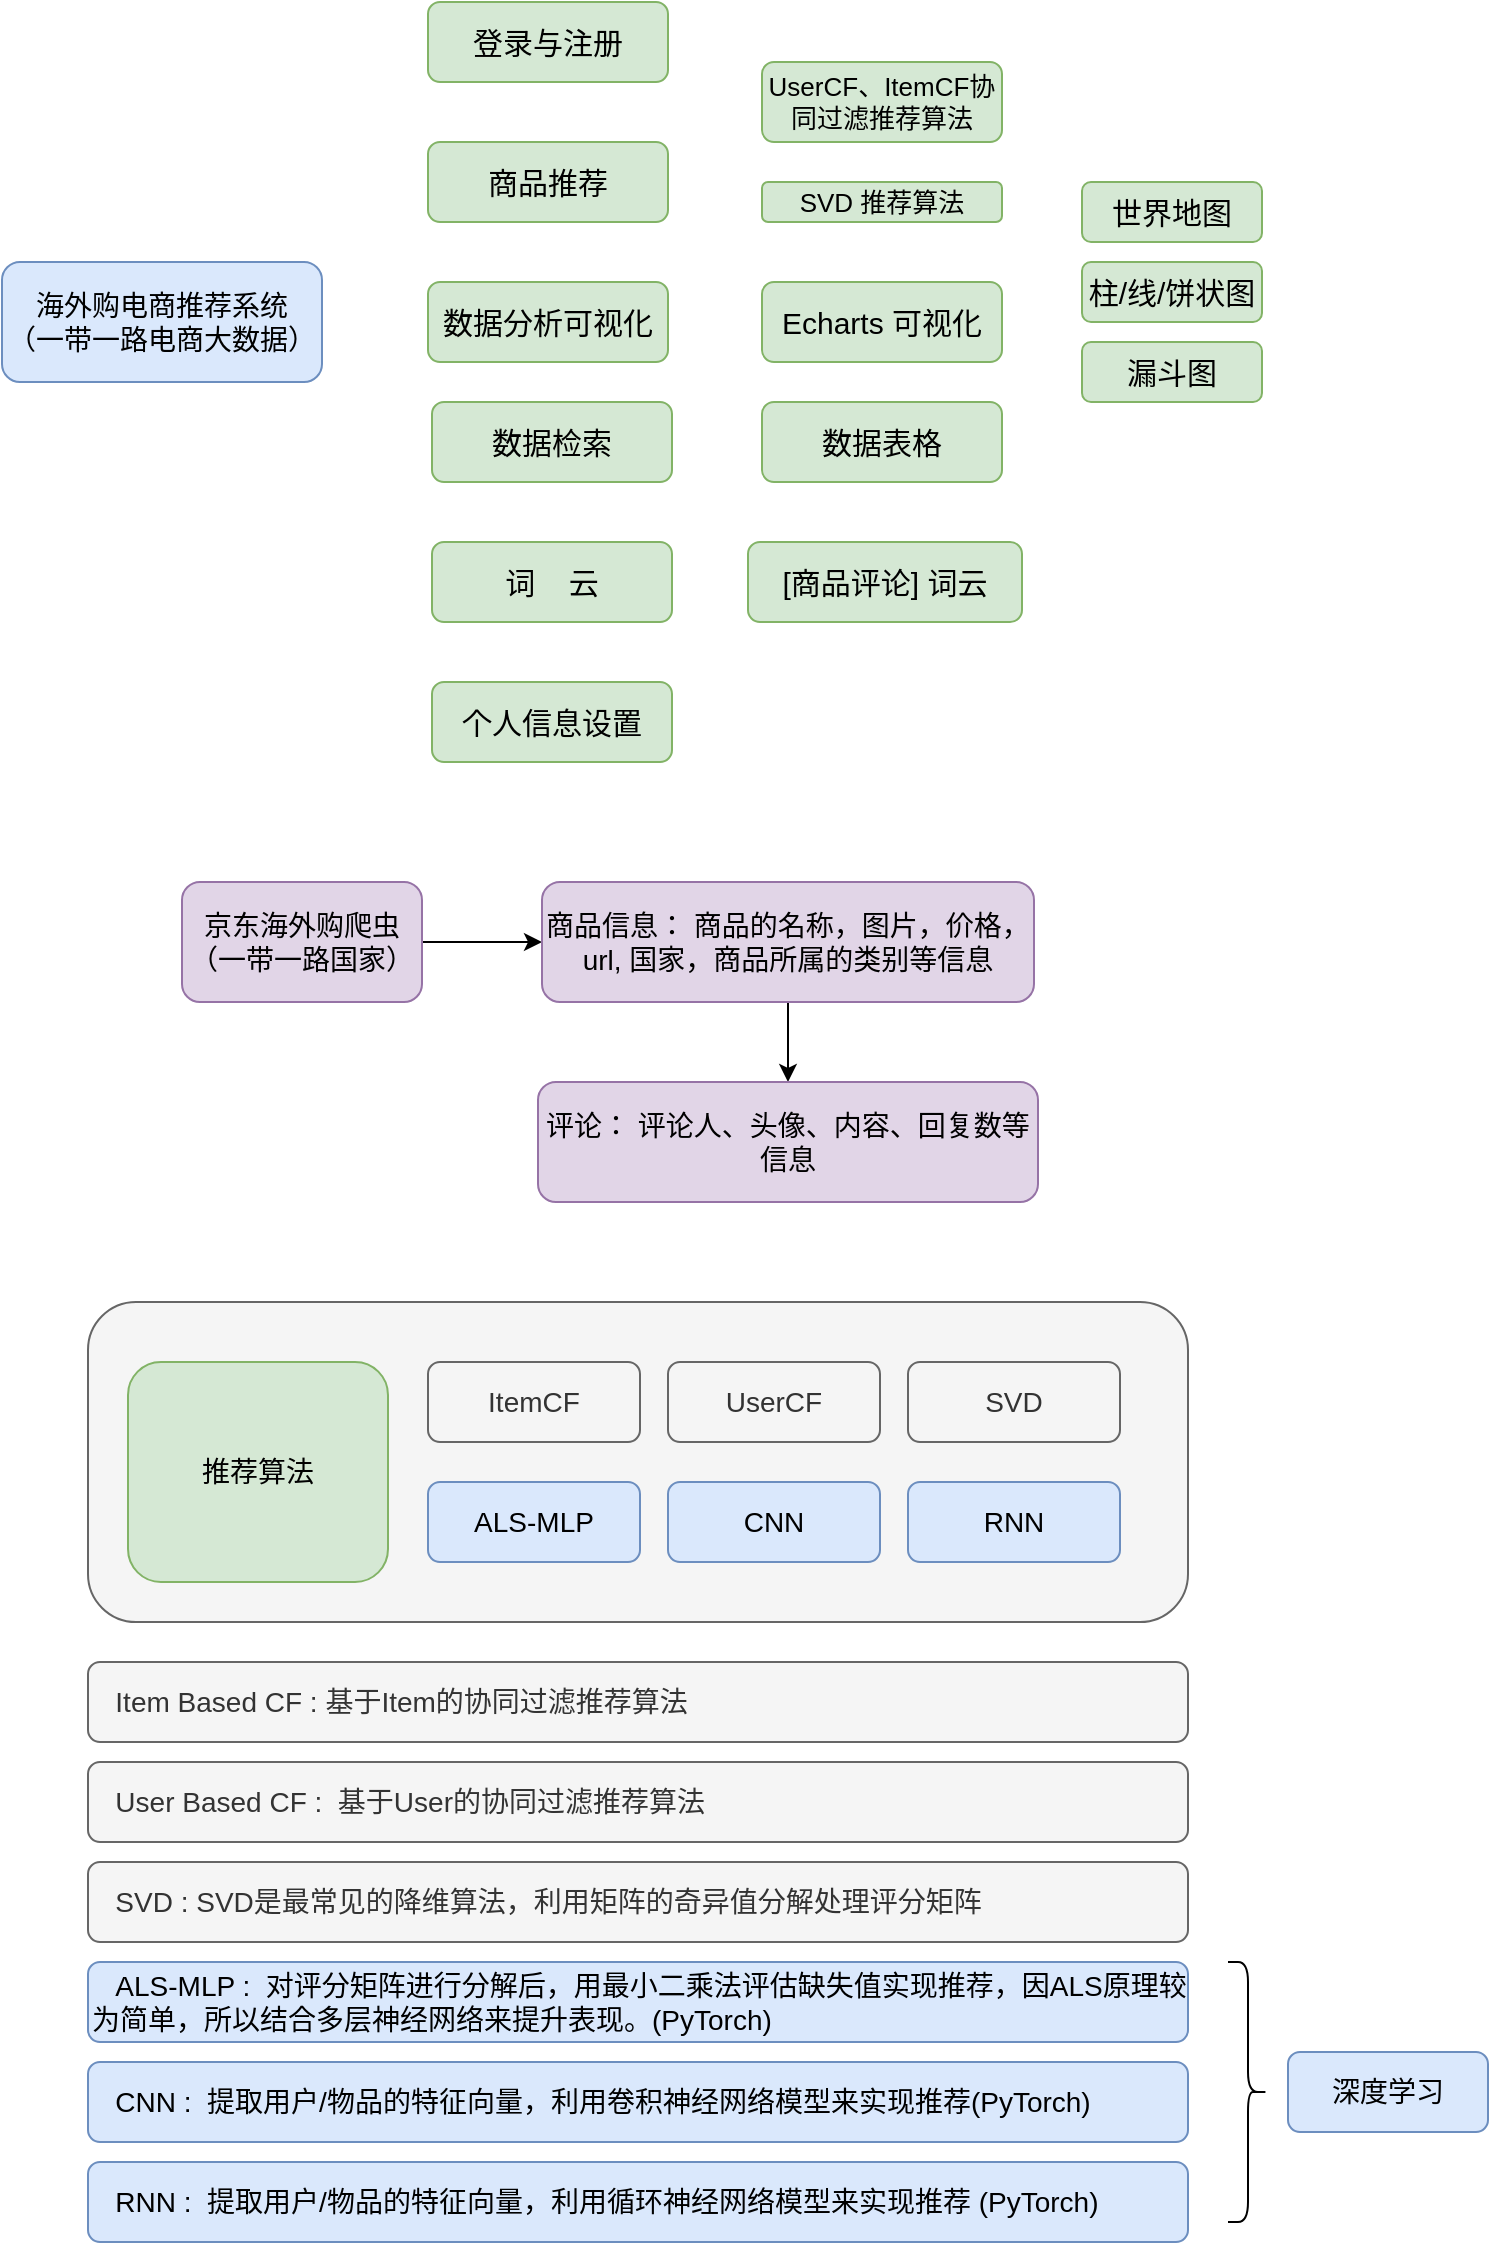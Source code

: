 <mxfile version="20.1.4" type="github">
  <diagram id="VOp5mjlp2HQmrB3yNQmH" name="第 1 页">
    <mxGraphModel dx="981" dy="548" grid="1" gridSize="10" guides="1" tooltips="1" connect="1" arrows="1" fold="1" page="1" pageScale="1" pageWidth="827" pageHeight="1169" math="0" shadow="0">
      <root>
        <mxCell id="0" />
        <mxCell id="1" parent="0" />
        <mxCell id="-aMOJ7WB9ZFkgqsZZZWB-4" style="edgeStyle=orthogonalEdgeStyle;rounded=0;orthogonalLoop=1;jettySize=auto;html=1;exitX=1;exitY=0.5;exitDx=0;exitDy=0;entryX=0;entryY=0.5;entryDx=0;entryDy=0;fontSize=14;" edge="1" parent="1" source="-aMOJ7WB9ZFkgqsZZZWB-1" target="-aMOJ7WB9ZFkgqsZZZWB-2">
          <mxGeometry relative="1" as="geometry" />
        </mxCell>
        <mxCell id="-aMOJ7WB9ZFkgqsZZZWB-1" value="京东海外购爬虫&lt;br style=&quot;font-size: 14px;&quot;&gt;（一带一路国家）" style="rounded=1;whiteSpace=wrap;html=1;fillColor=#e1d5e7;strokeColor=#9673a6;fontSize=14;" vertex="1" parent="1">
          <mxGeometry x="150" y="470" width="120" height="60" as="geometry" />
        </mxCell>
        <mxCell id="-aMOJ7WB9ZFkgqsZZZWB-5" style="edgeStyle=orthogonalEdgeStyle;rounded=0;orthogonalLoop=1;jettySize=auto;html=1;exitX=0.5;exitY=1;exitDx=0;exitDy=0;entryX=0.5;entryY=0;entryDx=0;entryDy=0;fontSize=14;" edge="1" parent="1" source="-aMOJ7WB9ZFkgqsZZZWB-2" target="-aMOJ7WB9ZFkgqsZZZWB-3">
          <mxGeometry relative="1" as="geometry" />
        </mxCell>
        <mxCell id="-aMOJ7WB9ZFkgqsZZZWB-2" value="商品信息： 商品的名称，图片，价格，url, 国家，商品所属的类别等信息" style="rounded=1;whiteSpace=wrap;html=1;fillColor=#e1d5e7;strokeColor=#9673a6;fontSize=14;" vertex="1" parent="1">
          <mxGeometry x="330" y="470" width="246" height="60" as="geometry" />
        </mxCell>
        <mxCell id="-aMOJ7WB9ZFkgqsZZZWB-3" value="评论： 评论人、头像、内容、回复数等信息" style="rounded=1;whiteSpace=wrap;html=1;fillColor=#e1d5e7;strokeColor=#9673a6;fontSize=14;" vertex="1" parent="1">
          <mxGeometry x="328" y="570" width="250" height="60" as="geometry" />
        </mxCell>
        <mxCell id="-aMOJ7WB9ZFkgqsZZZWB-12" value="" style="rounded=1;whiteSpace=wrap;html=1;fontSize=14;fillColor=#f5f5f5;strokeColor=#666666;fontColor=#333333;" vertex="1" parent="1">
          <mxGeometry x="103" y="680" width="550" height="160" as="geometry" />
        </mxCell>
        <mxCell id="-aMOJ7WB9ZFkgqsZZZWB-6" value="推荐算法" style="rounded=1;whiteSpace=wrap;html=1;fontSize=14;fillColor=#d5e8d4;strokeColor=#82b366;" vertex="1" parent="1">
          <mxGeometry x="123" y="710" width="130" height="110" as="geometry" />
        </mxCell>
        <mxCell id="-aMOJ7WB9ZFkgqsZZZWB-7" value="ItemCF" style="rounded=1;whiteSpace=wrap;html=1;fontSize=14;fillColor=#f5f5f5;strokeColor=#666666;fontColor=#333333;" vertex="1" parent="1">
          <mxGeometry x="273" y="710" width="106" height="40" as="geometry" />
        </mxCell>
        <mxCell id="-aMOJ7WB9ZFkgqsZZZWB-10" value="UserCF" style="rounded=1;whiteSpace=wrap;html=1;fontSize=14;fillColor=#f5f5f5;strokeColor=#666666;fontColor=#333333;" vertex="1" parent="1">
          <mxGeometry x="393" y="710" width="106" height="40" as="geometry" />
        </mxCell>
        <mxCell id="-aMOJ7WB9ZFkgqsZZZWB-11" value="SVD" style="rounded=1;whiteSpace=wrap;html=1;fontSize=14;fillColor=#f5f5f5;strokeColor=#666666;fontColor=#333333;" vertex="1" parent="1">
          <mxGeometry x="513" y="710" width="106" height="40" as="geometry" />
        </mxCell>
        <mxCell id="-aMOJ7WB9ZFkgqsZZZWB-13" value="ALS-MLP" style="rounded=1;whiteSpace=wrap;html=1;fontSize=14;fillColor=#dae8fc;strokeColor=#6c8ebf;" vertex="1" parent="1">
          <mxGeometry x="273" y="770" width="106" height="40" as="geometry" />
        </mxCell>
        <mxCell id="-aMOJ7WB9ZFkgqsZZZWB-14" value="CNN" style="rounded=1;whiteSpace=wrap;html=1;fontSize=14;fillColor=#dae8fc;strokeColor=#6c8ebf;" vertex="1" parent="1">
          <mxGeometry x="393" y="770" width="106" height="40" as="geometry" />
        </mxCell>
        <mxCell id="-aMOJ7WB9ZFkgqsZZZWB-15" value="RNN" style="rounded=1;whiteSpace=wrap;html=1;fontSize=14;fillColor=#dae8fc;strokeColor=#6c8ebf;" vertex="1" parent="1">
          <mxGeometry x="513" y="770" width="106" height="40" as="geometry" />
        </mxCell>
        <mxCell id="-aMOJ7WB9ZFkgqsZZZWB-16" value="&amp;nbsp; &amp;nbsp;Item Based CF : 基于Item的协同过滤推荐算法&amp;nbsp;" style="rounded=1;whiteSpace=wrap;html=1;fontSize=14;fillColor=#f5f5f5;strokeColor=#666666;fontColor=#333333;align=left;" vertex="1" parent="1">
          <mxGeometry x="103" y="860" width="550" height="40" as="geometry" />
        </mxCell>
        <mxCell id="-aMOJ7WB9ZFkgqsZZZWB-17" value="&amp;nbsp; &amp;nbsp;User Based CF :&amp;nbsp; 基于User的协同过滤推荐算法" style="rounded=1;whiteSpace=wrap;html=1;fontSize=14;fillColor=#f5f5f5;strokeColor=#666666;fontColor=#333333;align=left;" vertex="1" parent="1">
          <mxGeometry x="103" y="910" width="550" height="40" as="geometry" />
        </mxCell>
        <mxCell id="-aMOJ7WB9ZFkgqsZZZWB-18" value="&amp;nbsp; &amp;nbsp;SVD : SVD是最常见的降维算法，利用矩阵的奇异值分解处理评分矩阵" style="rounded=1;whiteSpace=wrap;html=1;fontSize=14;fillColor=#f5f5f5;strokeColor=#666666;fontColor=#333333;align=left;" vertex="1" parent="1">
          <mxGeometry x="103" y="960" width="550" height="40" as="geometry" />
        </mxCell>
        <mxCell id="-aMOJ7WB9ZFkgqsZZZWB-19" value="&amp;nbsp; &amp;nbsp;ALS-MLP :&amp;nbsp; 对评分矩阵进行分解后，用最小二乘法评估缺失值实现推荐，因ALS原理较为简单，所以结合多层神经网络来提升表现。(PyTorch)" style="rounded=1;whiteSpace=wrap;html=1;fontSize=14;fillColor=#dae8fc;strokeColor=#6c8ebf;align=left;" vertex="1" parent="1">
          <mxGeometry x="103" y="1010" width="550" height="40" as="geometry" />
        </mxCell>
        <mxCell id="-aMOJ7WB9ZFkgqsZZZWB-20" value="&amp;nbsp; &amp;nbsp;CNN :&amp;nbsp; 提取用户/物品的特征向量，利用卷积神经网络模型来实现推荐(PyTorch)" style="rounded=1;whiteSpace=wrap;html=1;fontSize=14;fillColor=#dae8fc;strokeColor=#6c8ebf;align=left;" vertex="1" parent="1">
          <mxGeometry x="103" y="1060" width="550" height="40" as="geometry" />
        </mxCell>
        <mxCell id="-aMOJ7WB9ZFkgqsZZZWB-21" value="&amp;nbsp; &amp;nbsp;RNN :&amp;nbsp; 提取用户/物品的特征向量，利用循环神经网络模型来实现推荐 (PyTorch)" style="rounded=1;whiteSpace=wrap;html=1;fontSize=14;fillColor=#dae8fc;strokeColor=#6c8ebf;align=left;" vertex="1" parent="1">
          <mxGeometry x="103" y="1110" width="550" height="40" as="geometry" />
        </mxCell>
        <mxCell id="-aMOJ7WB9ZFkgqsZZZWB-22" value="" style="shape=curlyBracket;whiteSpace=wrap;html=1;rounded=1;flipH=1;fontSize=14;" vertex="1" parent="1">
          <mxGeometry x="673" y="1010" width="20" height="130" as="geometry" />
        </mxCell>
        <mxCell id="-aMOJ7WB9ZFkgqsZZZWB-23" value="深度学习" style="rounded=1;whiteSpace=wrap;html=1;fontSize=14;fillColor=#dae8fc;strokeColor=#6c8ebf;align=center;" vertex="1" parent="1">
          <mxGeometry x="703" y="1055" width="100" height="40" as="geometry" />
        </mxCell>
        <mxCell id="-aMOJ7WB9ZFkgqsZZZWB-25" value="海外购电商推荐系统&lt;br&gt;（一带一路电商大数据）" style="rounded=1;whiteSpace=wrap;html=1;fontSize=14;fillColor=#dae8fc;strokeColor=#6c8ebf;" vertex="1" parent="1">
          <mxGeometry x="60" y="160" width="160" height="60" as="geometry" />
        </mxCell>
        <mxCell id="-aMOJ7WB9ZFkgqsZZZWB-35" value="登录与注册" style="rounded=1;whiteSpace=wrap;html=1;fontSize=15;fillColor=#d5e8d4;strokeColor=#82b366;" vertex="1" parent="1">
          <mxGeometry x="273" y="30" width="120" height="40" as="geometry" />
        </mxCell>
        <mxCell id="-aMOJ7WB9ZFkgqsZZZWB-36" value="数据分析可视化" style="rounded=1;whiteSpace=wrap;html=1;fontSize=15;fillColor=#d5e8d4;strokeColor=#82b366;" vertex="1" parent="1">
          <mxGeometry x="273" y="170" width="120" height="40" as="geometry" />
        </mxCell>
        <mxCell id="-aMOJ7WB9ZFkgqsZZZWB-37" value="词&amp;nbsp; &amp;nbsp; 云" style="rounded=1;whiteSpace=wrap;html=1;fontSize=15;fillColor=#d5e8d4;strokeColor=#82b366;" vertex="1" parent="1">
          <mxGeometry x="275" y="300" width="120" height="40" as="geometry" />
        </mxCell>
        <mxCell id="-aMOJ7WB9ZFkgqsZZZWB-38" value="[商品评论] 词云" style="rounded=1;whiteSpace=wrap;html=1;fontSize=15;fillColor=#d5e8d4;strokeColor=#82b366;" vertex="1" parent="1">
          <mxGeometry x="433" y="300" width="137" height="40" as="geometry" />
        </mxCell>
        <mxCell id="-aMOJ7WB9ZFkgqsZZZWB-39" value="商品推荐" style="rounded=1;whiteSpace=wrap;html=1;fontSize=15;fillColor=#d5e8d4;strokeColor=#82b366;" vertex="1" parent="1">
          <mxGeometry x="273" y="100" width="120" height="40" as="geometry" />
        </mxCell>
        <mxCell id="-aMOJ7WB9ZFkgqsZZZWB-40" value="数据检索" style="rounded=1;whiteSpace=wrap;html=1;fontSize=15;fillColor=#d5e8d4;strokeColor=#82b366;" vertex="1" parent="1">
          <mxGeometry x="275" y="230" width="120" height="40" as="geometry" />
        </mxCell>
        <mxCell id="-aMOJ7WB9ZFkgqsZZZWB-41" value="UserCF、ItemCF协同过滤推荐算法" style="rounded=1;whiteSpace=wrap;html=1;fontSize=13;fillColor=#d5e8d4;strokeColor=#82b366;" vertex="1" parent="1">
          <mxGeometry x="440" y="60" width="120" height="40" as="geometry" />
        </mxCell>
        <mxCell id="-aMOJ7WB9ZFkgqsZZZWB-43" value="SVD 推荐算法" style="rounded=1;whiteSpace=wrap;html=1;fontSize=13;fillColor=#d5e8d4;strokeColor=#82b366;" vertex="1" parent="1">
          <mxGeometry x="440" y="120" width="120" height="20" as="geometry" />
        </mxCell>
        <mxCell id="-aMOJ7WB9ZFkgqsZZZWB-44" value="Echarts 可视化" style="rounded=1;whiteSpace=wrap;html=1;fontSize=15;fillColor=#d5e8d4;strokeColor=#82b366;" vertex="1" parent="1">
          <mxGeometry x="440" y="170" width="120" height="40" as="geometry" />
        </mxCell>
        <mxCell id="-aMOJ7WB9ZFkgqsZZZWB-45" value="世界地图" style="rounded=1;whiteSpace=wrap;html=1;fontSize=15;fillColor=#d5e8d4;strokeColor=#82b366;" vertex="1" parent="1">
          <mxGeometry x="600" y="120" width="90" height="30" as="geometry" />
        </mxCell>
        <mxCell id="-aMOJ7WB9ZFkgqsZZZWB-46" value="柱/线/饼状图" style="rounded=1;whiteSpace=wrap;html=1;fontSize=15;fillColor=#d5e8d4;strokeColor=#82b366;" vertex="1" parent="1">
          <mxGeometry x="600" y="160" width="90" height="30" as="geometry" />
        </mxCell>
        <mxCell id="-aMOJ7WB9ZFkgqsZZZWB-47" value="漏斗图" style="rounded=1;whiteSpace=wrap;html=1;fontSize=15;fillColor=#d5e8d4;strokeColor=#82b366;" vertex="1" parent="1">
          <mxGeometry x="600" y="200" width="90" height="30" as="geometry" />
        </mxCell>
        <mxCell id="-aMOJ7WB9ZFkgqsZZZWB-48" value="数据表格" style="rounded=1;whiteSpace=wrap;html=1;fontSize=15;fillColor=#d5e8d4;strokeColor=#82b366;" vertex="1" parent="1">
          <mxGeometry x="440" y="230" width="120" height="40" as="geometry" />
        </mxCell>
        <mxCell id="-aMOJ7WB9ZFkgqsZZZWB-49" value="个人信息设置" style="rounded=1;whiteSpace=wrap;html=1;fontSize=15;fillColor=#d5e8d4;strokeColor=#82b366;" vertex="1" parent="1">
          <mxGeometry x="275" y="370" width="120" height="40" as="geometry" />
        </mxCell>
      </root>
    </mxGraphModel>
  </diagram>
</mxfile>
